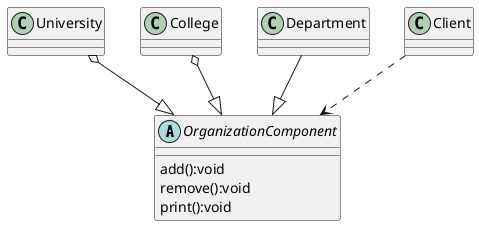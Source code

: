 @startuml
abstract class OrganizationComponent {
    add():void
    remove():void
    print():void
}

class University

class College

class Department

class Client

University o--|> OrganizationComponent
College o--|> OrganizationComponent
Department --|> OrganizationComponent

Client ..> OrganizationComponent
@enduml